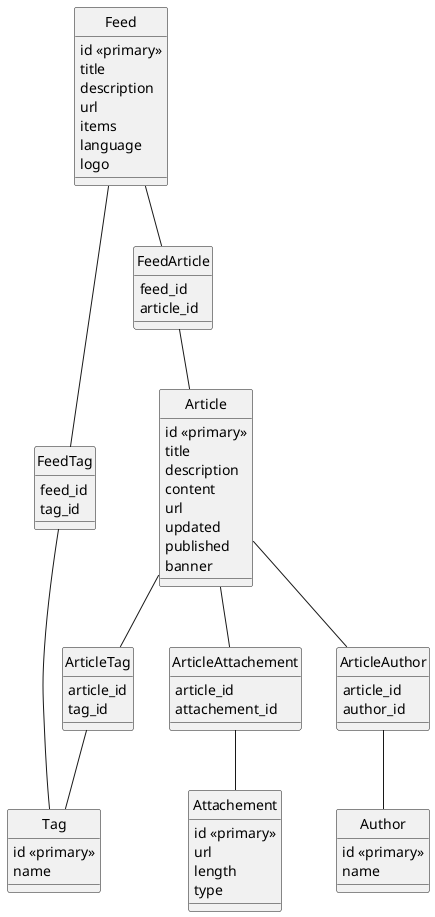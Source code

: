 @startuml
hide circle

entity Feed {
  id <<primary>>
  title
  description
  url
  items
  language
  logo
}

entity FeedArticle {
  feed_id
  article_id
}

entity Article {
  id <<primary>>
	title
	description
	content
  url
	updated
	published
	banner
}

entity ArticleAuthor {
  article_id
  author_id
}

entity Author {
  id <<primary>>
  name
}

entity ArticleTag {
  article_id
  tag_id
}

entity FeedTag {
  feed_id
  tag_id
}

entity Tag {
  id <<primary>>
  name
}

entity ArticleAttachement {
  article_id
  attachement_id
}

entity Attachement {
  id <<primary>>
  url
  length
  type
}

Article -- ArticleAuthor
ArticleAuthor -- Author

Article -- ArticleTag
ArticleTag -- Tag

Feed -- FeedTag
FeedTag -- Tag

Feed -- FeedArticle
FeedArticle -- Article

Article -- ArticleAttachement
ArticleAttachement -- Attachement
@enduml
